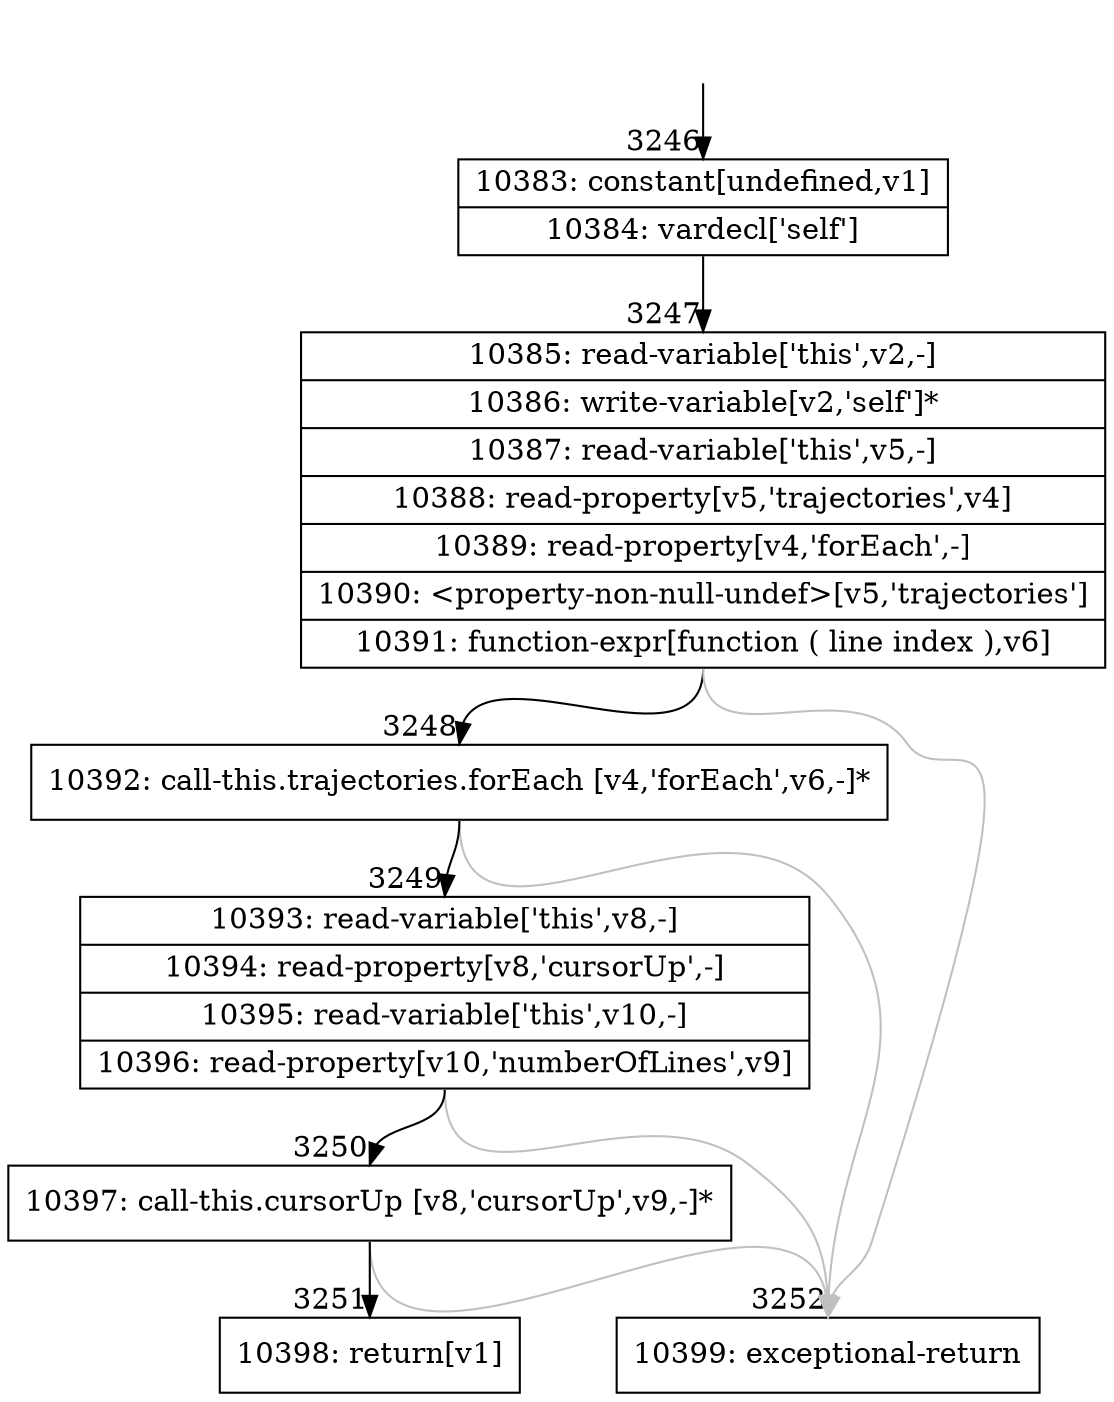 digraph {
rankdir="TD"
BB_entry290[shape=none,label=""];
BB_entry290 -> BB3246 [tailport=s, headport=n, headlabel="    3246"]
BB3246 [shape=record label="{10383: constant[undefined,v1]|10384: vardecl['self']}" ] 
BB3246 -> BB3247 [tailport=s, headport=n, headlabel="      3247"]
BB3247 [shape=record label="{10385: read-variable['this',v2,-]|10386: write-variable[v2,'self']*|10387: read-variable['this',v5,-]|10388: read-property[v5,'trajectories',v4]|10389: read-property[v4,'forEach',-]|10390: \<property-non-null-undef\>[v5,'trajectories']|10391: function-expr[function ( line index ),v6]}" ] 
BB3247 -> BB3248 [tailport=s, headport=n, headlabel="      3248"]
BB3247 -> BB3252 [tailport=s, headport=n, color=gray, headlabel="      3252"]
BB3248 [shape=record label="{10392: call-this.trajectories.forEach [v4,'forEach',v6,-]*}" ] 
BB3248 -> BB3249 [tailport=s, headport=n, headlabel="      3249"]
BB3248 -> BB3252 [tailport=s, headport=n, color=gray]
BB3249 [shape=record label="{10393: read-variable['this',v8,-]|10394: read-property[v8,'cursorUp',-]|10395: read-variable['this',v10,-]|10396: read-property[v10,'numberOfLines',v9]}" ] 
BB3249 -> BB3250 [tailport=s, headport=n, headlabel="      3250"]
BB3249 -> BB3252 [tailport=s, headport=n, color=gray]
BB3250 [shape=record label="{10397: call-this.cursorUp [v8,'cursorUp',v9,-]*}" ] 
BB3250 -> BB3251 [tailport=s, headport=n, headlabel="      3251"]
BB3250 -> BB3252 [tailport=s, headport=n, color=gray]
BB3251 [shape=record label="{10398: return[v1]}" ] 
BB3252 [shape=record label="{10399: exceptional-return}" ] 
//#$~ 3730
}
